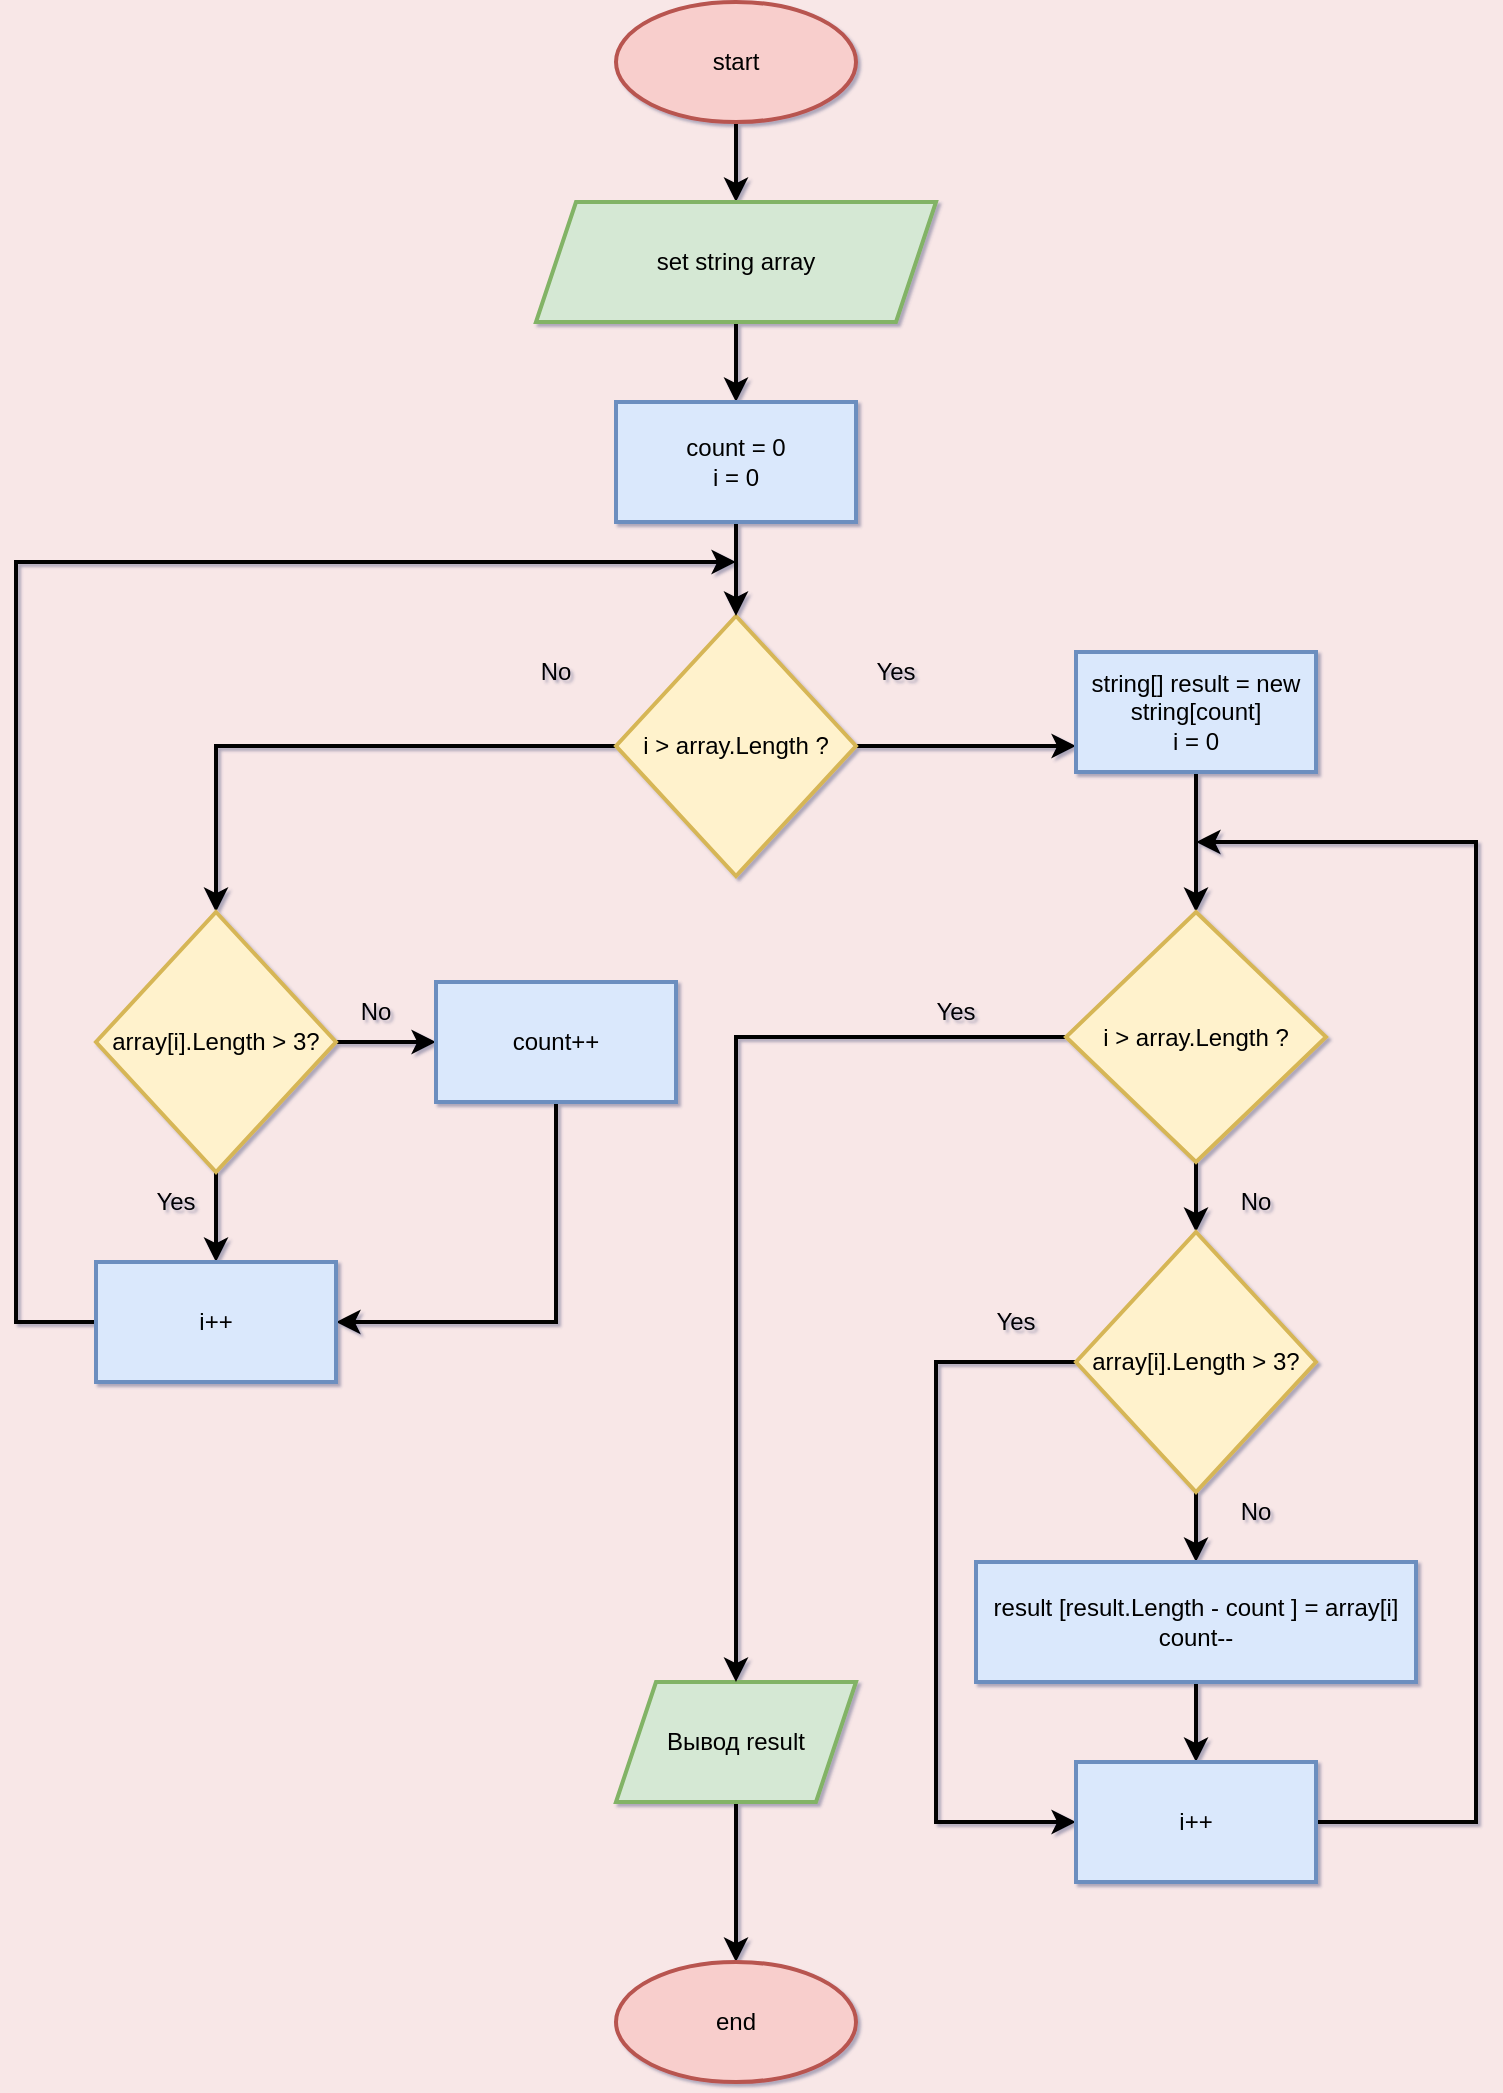 <mxfile version="16.5.1" type="device"><diagram id="Mbms43jZ40cxTjgrD5qh" name="Page-1"><mxGraphModel dx="1673" dy="1159" grid="1" gridSize="10" guides="1" tooltips="1" connect="1" arrows="1" fold="1" page="1" pageScale="1" pageWidth="1169" pageHeight="1654" background="#F8E7E7" math="0" shadow="1"><root><mxCell id="0"/><mxCell id="1" parent="0"/><mxCell id="27WwXomz8d9M7en5tvSo-1" style="edgeStyle=orthogonalEdgeStyle;rounded=0;orthogonalLoop=1;jettySize=auto;html=1;strokeWidth=2;" parent="1" source="27WwXomz8d9M7en5tvSo-2" target="27WwXomz8d9M7en5tvSo-4" edge="1"><mxGeometry relative="1" as="geometry"/></mxCell><mxCell id="27WwXomz8d9M7en5tvSo-2" value="start" style="ellipse;whiteSpace=wrap;html=1;strokeWidth=2;fillColor=#f8cecc;strokeColor=#b85450;" parent="1" vertex="1"><mxGeometry x="800" y="520" width="120" height="60" as="geometry"/></mxCell><mxCell id="27WwXomz8d9M7en5tvSo-3" value="" style="edgeStyle=orthogonalEdgeStyle;rounded=0;orthogonalLoop=1;jettySize=auto;html=1;strokeWidth=2;" parent="1" source="27WwXomz8d9M7en5tvSo-4" target="27WwXomz8d9M7en5tvSo-9" edge="1"><mxGeometry relative="1" as="geometry"/></mxCell><mxCell id="27WwXomz8d9M7en5tvSo-4" value="set string array" style="shape=parallelogram;perimeter=parallelogramPerimeter;whiteSpace=wrap;html=1;fixedSize=1;strokeWidth=2;fillColor=#d5e8d4;strokeColor=#82b366;" parent="1" vertex="1"><mxGeometry x="760" y="620" width="200" height="60" as="geometry"/></mxCell><mxCell id="27WwXomz8d9M7en5tvSo-5" value="" style="edgeStyle=orthogonalEdgeStyle;rounded=0;orthogonalLoop=1;jettySize=auto;html=1;strokeWidth=2;" parent="1" source="27WwXomz8d9M7en5tvSo-7" target="27WwXomz8d9M7en5tvSo-21" edge="1"><mxGeometry relative="1" as="geometry"><Array as="points"><mxPoint x="1010" y="892"/><mxPoint x="1010" y="892"/></Array></mxGeometry></mxCell><mxCell id="27WwXomz8d9M7en5tvSo-6" style="edgeStyle=orthogonalEdgeStyle;rounded=0;orthogonalLoop=1;jettySize=auto;html=1;exitX=0;exitY=0.5;exitDx=0;exitDy=0;entryX=0.5;entryY=0;entryDx=0;entryDy=0;strokeWidth=2;" parent="1" source="27WwXomz8d9M7en5tvSo-7" target="27WwXomz8d9M7en5tvSo-13" edge="1"><mxGeometry relative="1" as="geometry"/></mxCell><mxCell id="27WwXomz8d9M7en5tvSo-7" value="i &amp;gt; array.Length ?" style="rhombus;whiteSpace=wrap;html=1;strokeWidth=2;fillColor=#fff2cc;strokeColor=#d6b656;" parent="1" vertex="1"><mxGeometry x="800" y="827" width="120" height="130" as="geometry"/></mxCell><mxCell id="27WwXomz8d9M7en5tvSo-8" value="" style="edgeStyle=orthogonalEdgeStyle;rounded=0;orthogonalLoop=1;jettySize=auto;html=1;strokeWidth=2;" parent="1" source="27WwXomz8d9M7en5tvSo-9" target="27WwXomz8d9M7en5tvSo-7" edge="1"><mxGeometry relative="1" as="geometry"/></mxCell><mxCell id="27WwXomz8d9M7en5tvSo-9" value="count = 0&lt;br&gt;i = 0" style="rounded=0;whiteSpace=wrap;html=1;strokeWidth=2;fillColor=#dae8fc;strokeColor=#6c8ebf;" parent="1" vertex="1"><mxGeometry x="800" y="720" width="120" height="60" as="geometry"/></mxCell><mxCell id="27WwXomz8d9M7en5tvSo-10" value="No" style="text;html=1;strokeColor=none;fillColor=none;align=center;verticalAlign=middle;whiteSpace=wrap;rounded=0;strokeWidth=2;" parent="1" vertex="1"><mxGeometry x="740" y="840" width="60" height="30" as="geometry"/></mxCell><mxCell id="27WwXomz8d9M7en5tvSo-11" style="edgeStyle=orthogonalEdgeStyle;rounded=0;orthogonalLoop=1;jettySize=auto;html=1;entryX=0;entryY=0.5;entryDx=0;entryDy=0;strokeWidth=2;" parent="1" source="27WwXomz8d9M7en5tvSo-13" target="27WwXomz8d9M7en5tvSo-15" edge="1"><mxGeometry relative="1" as="geometry"/></mxCell><mxCell id="27WwXomz8d9M7en5tvSo-12" style="edgeStyle=orthogonalEdgeStyle;rounded=0;orthogonalLoop=1;jettySize=auto;html=1;exitX=0.5;exitY=1;exitDx=0;exitDy=0;strokeWidth=2;" parent="1" source="27WwXomz8d9M7en5tvSo-13" target="27WwXomz8d9M7en5tvSo-26" edge="1"><mxGeometry relative="1" as="geometry"/></mxCell><mxCell id="27WwXomz8d9M7en5tvSo-13" value="array[i].Length &amp;gt; 3?" style="rhombus;whiteSpace=wrap;html=1;strokeWidth=2;fillColor=#fff2cc;strokeColor=#d6b656;" parent="1" vertex="1"><mxGeometry x="540" y="975" width="120" height="130" as="geometry"/></mxCell><mxCell id="27WwXomz8d9M7en5tvSo-14" style="edgeStyle=orthogonalEdgeStyle;rounded=0;orthogonalLoop=1;jettySize=auto;html=1;exitX=0.5;exitY=1;exitDx=0;exitDy=0;entryX=1;entryY=0.5;entryDx=0;entryDy=0;strokeWidth=2;" parent="1" source="27WwXomz8d9M7en5tvSo-15" target="27WwXomz8d9M7en5tvSo-26" edge="1"><mxGeometry relative="1" as="geometry"/></mxCell><mxCell id="27WwXomz8d9M7en5tvSo-15" value="count++" style="whiteSpace=wrap;html=1;strokeWidth=2;fillColor=#dae8fc;strokeColor=#6c8ebf;" parent="1" vertex="1"><mxGeometry x="710" y="1010" width="120" height="60" as="geometry"/></mxCell><mxCell id="27WwXomz8d9M7en5tvSo-16" value="No" style="text;html=1;strokeColor=none;fillColor=none;align=center;verticalAlign=middle;whiteSpace=wrap;rounded=0;strokeWidth=2;" parent="1" vertex="1"><mxGeometry x="650" y="1010" width="60" height="30" as="geometry"/></mxCell><mxCell id="27WwXomz8d9M7en5tvSo-17" value="" style="edgeStyle=orthogonalEdgeStyle;rounded=0;orthogonalLoop=1;jettySize=auto;html=1;strokeWidth=2;" parent="1" source="27WwXomz8d9M7en5tvSo-18" target="27WwXomz8d9M7en5tvSo-19" edge="1"><mxGeometry relative="1" as="geometry"/></mxCell><mxCell id="27WwXomz8d9M7en5tvSo-18" value="Вывод result" style="shape=parallelogram;perimeter=parallelogramPerimeter;whiteSpace=wrap;html=1;fixedSize=1;strokeWidth=2;fillColor=#d5e8d4;strokeColor=#82b366;" parent="1" vertex="1"><mxGeometry x="800" y="1360" width="120" height="60" as="geometry"/></mxCell><mxCell id="27WwXomz8d9M7en5tvSo-19" value="end" style="ellipse;whiteSpace=wrap;html=1;fillColor=#f8cecc;strokeColor=#b85450;strokeWidth=2;" parent="1" vertex="1"><mxGeometry x="800" y="1500" width="120" height="60" as="geometry"/></mxCell><mxCell id="27WwXomz8d9M7en5tvSo-20" value="" style="edgeStyle=orthogonalEdgeStyle;rounded=0;orthogonalLoop=1;jettySize=auto;html=1;strokeWidth=2;" parent="1" source="27WwXomz8d9M7en5tvSo-21" target="27WwXomz8d9M7en5tvSo-24" edge="1"><mxGeometry relative="1" as="geometry"/></mxCell><mxCell id="27WwXomz8d9M7en5tvSo-21" value="string[] result = new string[count]&lt;br&gt;i = 0" style="whiteSpace=wrap;html=1;strokeWidth=2;fillColor=#dae8fc;strokeColor=#6c8ebf;" parent="1" vertex="1"><mxGeometry x="1030" y="845" width="120" height="60" as="geometry"/></mxCell><mxCell id="27WwXomz8d9M7en5tvSo-22" style="edgeStyle=orthogonalEdgeStyle;rounded=0;orthogonalLoop=1;jettySize=auto;html=1;strokeWidth=2;" parent="1" source="27WwXomz8d9M7en5tvSo-24" target="27WwXomz8d9M7en5tvSo-18" edge="1"><mxGeometry relative="1" as="geometry"/></mxCell><mxCell id="27WwXomz8d9M7en5tvSo-23" style="edgeStyle=orthogonalEdgeStyle;rounded=0;orthogonalLoop=1;jettySize=auto;html=1;exitX=0.5;exitY=1;exitDx=0;exitDy=0;strokeWidth=2;" parent="1" source="27WwXomz8d9M7en5tvSo-24" target="27WwXomz8d9M7en5tvSo-32" edge="1"><mxGeometry relative="1" as="geometry"/></mxCell><mxCell id="27WwXomz8d9M7en5tvSo-24" value="&lt;span&gt;i &amp;gt; array.Length ?&lt;/span&gt;" style="rhombus;whiteSpace=wrap;html=1;strokeWidth=2;fillColor=#fff2cc;strokeColor=#d6b656;" parent="1" vertex="1"><mxGeometry x="1025" y="975" width="130" height="125" as="geometry"/></mxCell><mxCell id="27WwXomz8d9M7en5tvSo-25" style="edgeStyle=orthogonalEdgeStyle;rounded=0;orthogonalLoop=1;jettySize=auto;html=1;strokeWidth=2;" parent="1" source="27WwXomz8d9M7en5tvSo-26" edge="1"><mxGeometry relative="1" as="geometry"><Array as="points"><mxPoint x="500" y="1180"/><mxPoint x="500" y="800"/><mxPoint x="800" y="800"/></Array><mxPoint x="860" y="800" as="targetPoint"/></mxGeometry></mxCell><mxCell id="27WwXomz8d9M7en5tvSo-26" value="i++" style="whiteSpace=wrap;html=1;strokeWidth=2;fillColor=#dae8fc;strokeColor=#6c8ebf;" parent="1" vertex="1"><mxGeometry x="540" y="1150" width="120" height="60" as="geometry"/></mxCell><mxCell id="27WwXomz8d9M7en5tvSo-27" value="Yes" style="text;html=1;strokeColor=none;fillColor=none;align=center;verticalAlign=middle;whiteSpace=wrap;rounded=0;strokeWidth=2;" parent="1" vertex="1"><mxGeometry x="550" y="1105" width="60" height="30" as="geometry"/></mxCell><mxCell id="27WwXomz8d9M7en5tvSo-28" value="Yes" style="text;html=1;strokeColor=none;fillColor=none;align=center;verticalAlign=middle;whiteSpace=wrap;rounded=0;strokeWidth=2;" parent="1" vertex="1"><mxGeometry x="910" y="840" width="60" height="30" as="geometry"/></mxCell><mxCell id="27WwXomz8d9M7en5tvSo-29" value="Yes" style="text;html=1;strokeColor=none;fillColor=none;align=center;verticalAlign=middle;whiteSpace=wrap;rounded=0;strokeWidth=2;" parent="1" vertex="1"><mxGeometry x="940" y="1010" width="60" height="30" as="geometry"/></mxCell><mxCell id="27WwXomz8d9M7en5tvSo-30" style="edgeStyle=orthogonalEdgeStyle;rounded=0;orthogonalLoop=1;jettySize=auto;html=1;entryX=0.5;entryY=0;entryDx=0;entryDy=0;strokeWidth=2;" parent="1" source="27WwXomz8d9M7en5tvSo-32" target="27WwXomz8d9M7en5tvSo-34" edge="1"><mxGeometry relative="1" as="geometry"/></mxCell><mxCell id="27WwXomz8d9M7en5tvSo-31" style="edgeStyle=orthogonalEdgeStyle;rounded=0;orthogonalLoop=1;jettySize=auto;html=1;entryX=0;entryY=0.5;entryDx=0;entryDy=0;strokeWidth=2;" parent="1" source="27WwXomz8d9M7en5tvSo-32" target="27WwXomz8d9M7en5tvSo-37" edge="1"><mxGeometry relative="1" as="geometry"><mxPoint x="954" y="1422" as="targetPoint"/><Array as="points"><mxPoint x="960" y="1200"/><mxPoint x="960" y="1430"/></Array></mxGeometry></mxCell><mxCell id="27WwXomz8d9M7en5tvSo-32" value="array[i].Length &amp;gt; 3?" style="rhombus;whiteSpace=wrap;html=1;strokeWidth=2;fillColor=#fff2cc;strokeColor=#d6b656;" parent="1" vertex="1"><mxGeometry x="1030" y="1135" width="120" height="130" as="geometry"/></mxCell><mxCell id="27WwXomz8d9M7en5tvSo-33" style="edgeStyle=orthogonalEdgeStyle;rounded=0;orthogonalLoop=1;jettySize=auto;html=1;exitX=0.5;exitY=1;exitDx=0;exitDy=0;entryX=0.5;entryY=0;entryDx=0;entryDy=0;strokeWidth=2;" parent="1" source="27WwXomz8d9M7en5tvSo-34" target="27WwXomz8d9M7en5tvSo-37" edge="1"><mxGeometry relative="1" as="geometry"/></mxCell><mxCell id="27WwXomz8d9M7en5tvSo-34" value="result [result.Length - count ] = array[i]&lt;br&gt;count--" style="whiteSpace=wrap;html=1;strokeWidth=2;fillColor=#dae8fc;strokeColor=#6c8ebf;" parent="1" vertex="1"><mxGeometry x="980" y="1300" width="220" height="60" as="geometry"/></mxCell><mxCell id="27WwXomz8d9M7en5tvSo-35" value="No" style="text;html=1;strokeColor=none;fillColor=none;align=center;verticalAlign=middle;whiteSpace=wrap;rounded=0;strokeWidth=2;" parent="1" vertex="1"><mxGeometry x="1090" y="1105" width="60" height="30" as="geometry"/></mxCell><mxCell id="27WwXomz8d9M7en5tvSo-36" style="edgeStyle=orthogonalEdgeStyle;rounded=0;orthogonalLoop=1;jettySize=auto;html=1;exitX=1;exitY=0.5;exitDx=0;exitDy=0;strokeWidth=2;" parent="1" source="27WwXomz8d9M7en5tvSo-37" edge="1"><mxGeometry relative="1" as="geometry"><Array as="points"><mxPoint x="1230" y="1430"/><mxPoint x="1230" y="940"/><mxPoint x="1140" y="940"/></Array><mxPoint x="1090" y="940" as="targetPoint"/></mxGeometry></mxCell><mxCell id="27WwXomz8d9M7en5tvSo-37" value="i++" style="whiteSpace=wrap;html=1;strokeWidth=2;fillColor=#dae8fc;strokeColor=#6c8ebf;" parent="1" vertex="1"><mxGeometry x="1030" y="1400" width="120" height="60" as="geometry"/></mxCell><mxCell id="27WwXomz8d9M7en5tvSo-38" value="No" style="text;html=1;strokeColor=none;fillColor=none;align=center;verticalAlign=middle;whiteSpace=wrap;rounded=0;strokeWidth=2;" parent="1" vertex="1"><mxGeometry x="1090" y="1260" width="60" height="30" as="geometry"/></mxCell><mxCell id="27WwXomz8d9M7en5tvSo-39" value="Yes" style="text;html=1;strokeColor=none;fillColor=none;align=center;verticalAlign=middle;whiteSpace=wrap;rounded=0;strokeWidth=2;" parent="1" vertex="1"><mxGeometry x="970" y="1165" width="60" height="30" as="geometry"/></mxCell></root></mxGraphModel></diagram></mxfile>